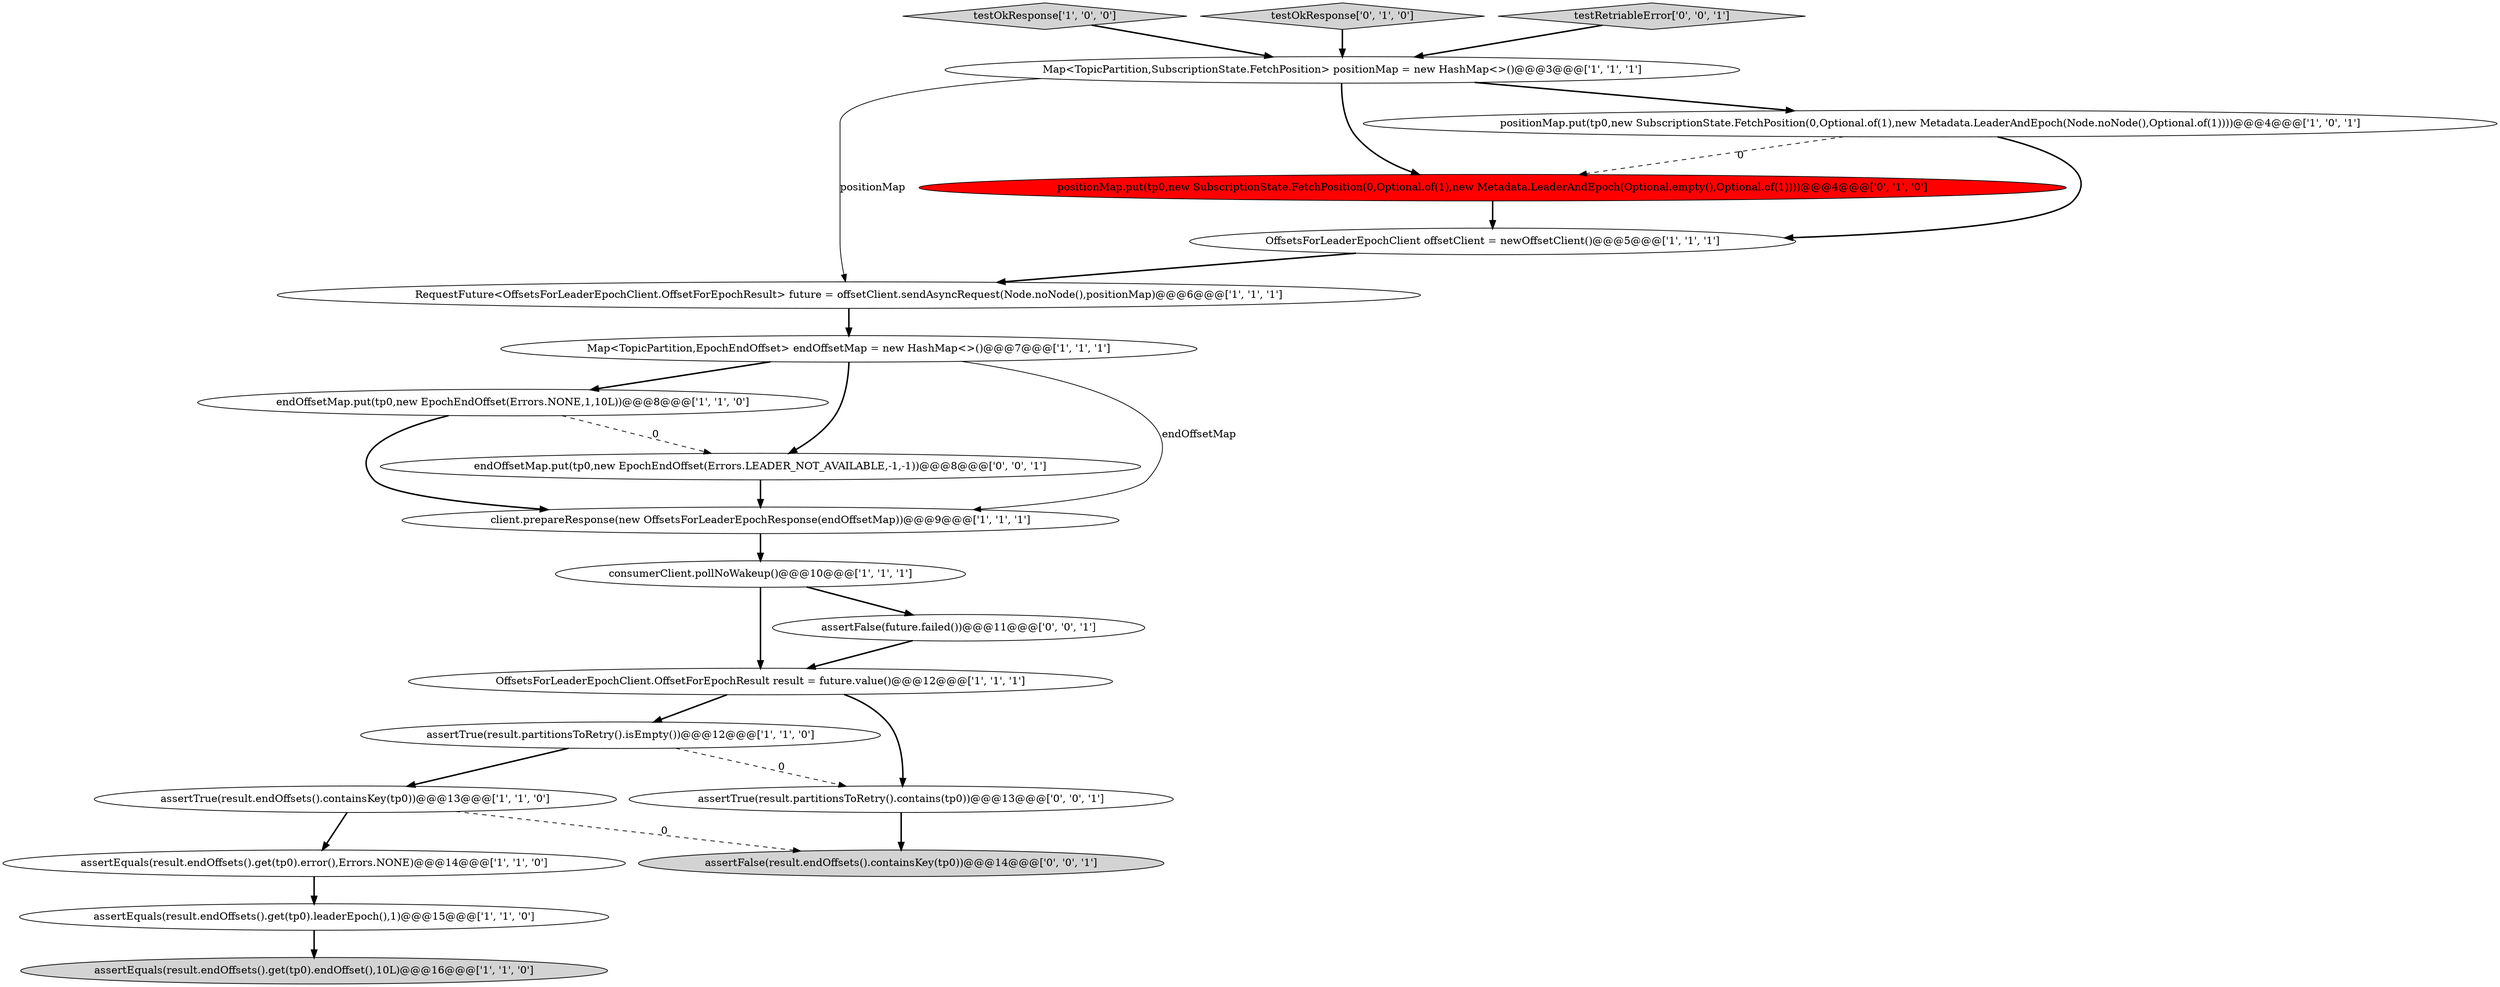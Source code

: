 digraph {
9 [style = filled, label = "consumerClient.pollNoWakeup()@@@10@@@['1', '1', '1']", fillcolor = white, shape = ellipse image = "AAA0AAABBB1BBB"];
7 [style = filled, label = "RequestFuture<OffsetsForLeaderEpochClient.OffsetForEpochResult> future = offsetClient.sendAsyncRequest(Node.noNode(),positionMap)@@@6@@@['1', '1', '1']", fillcolor = white, shape = ellipse image = "AAA0AAABBB1BBB"];
15 [style = filled, label = "positionMap.put(tp0,new SubscriptionState.FetchPosition(0,Optional.of(1),new Metadata.LeaderAndEpoch(Optional.empty(),Optional.of(1))))@@@4@@@['0', '1', '0']", fillcolor = red, shape = ellipse image = "AAA1AAABBB2BBB"];
1 [style = filled, label = "endOffsetMap.put(tp0,new EpochEndOffset(Errors.NONE,1,10L))@@@8@@@['1', '1', '0']", fillcolor = white, shape = ellipse image = "AAA0AAABBB1BBB"];
2 [style = filled, label = "assertTrue(result.endOffsets().containsKey(tp0))@@@13@@@['1', '1', '0']", fillcolor = white, shape = ellipse image = "AAA0AAABBB1BBB"];
10 [style = filled, label = "testOkResponse['1', '0', '0']", fillcolor = lightgray, shape = diamond image = "AAA0AAABBB1BBB"];
5 [style = filled, label = "OffsetsForLeaderEpochClient.OffsetForEpochResult result = future.value()@@@12@@@['1', '1', '1']", fillcolor = white, shape = ellipse image = "AAA0AAABBB1BBB"];
8 [style = filled, label = "assertEquals(result.endOffsets().get(tp0).endOffset(),10L)@@@16@@@['1', '1', '0']", fillcolor = lightgray, shape = ellipse image = "AAA0AAABBB1BBB"];
6 [style = filled, label = "positionMap.put(tp0,new SubscriptionState.FetchPosition(0,Optional.of(1),new Metadata.LeaderAndEpoch(Node.noNode(),Optional.of(1))))@@@4@@@['1', '0', '1']", fillcolor = white, shape = ellipse image = "AAA0AAABBB1BBB"];
0 [style = filled, label = "Map<TopicPartition,EpochEndOffset> endOffsetMap = new HashMap<>()@@@7@@@['1', '1', '1']", fillcolor = white, shape = ellipse image = "AAA0AAABBB1BBB"];
20 [style = filled, label = "endOffsetMap.put(tp0,new EpochEndOffset(Errors.LEADER_NOT_AVAILABLE,-1,-1))@@@8@@@['0', '0', '1']", fillcolor = white, shape = ellipse image = "AAA0AAABBB3BBB"];
16 [style = filled, label = "testOkResponse['0', '1', '0']", fillcolor = lightgray, shape = diamond image = "AAA0AAABBB2BBB"];
4 [style = filled, label = "assertTrue(result.partitionsToRetry().isEmpty())@@@12@@@['1', '1', '0']", fillcolor = white, shape = ellipse image = "AAA0AAABBB1BBB"];
11 [style = filled, label = "assertEquals(result.endOffsets().get(tp0).leaderEpoch(),1)@@@15@@@['1', '1', '0']", fillcolor = white, shape = ellipse image = "AAA0AAABBB1BBB"];
3 [style = filled, label = "assertEquals(result.endOffsets().get(tp0).error(),Errors.NONE)@@@14@@@['1', '1', '0']", fillcolor = white, shape = ellipse image = "AAA0AAABBB1BBB"];
19 [style = filled, label = "assertFalse(result.endOffsets().containsKey(tp0))@@@14@@@['0', '0', '1']", fillcolor = lightgray, shape = ellipse image = "AAA0AAABBB3BBB"];
17 [style = filled, label = "assertTrue(result.partitionsToRetry().contains(tp0))@@@13@@@['0', '0', '1']", fillcolor = white, shape = ellipse image = "AAA0AAABBB3BBB"];
14 [style = filled, label = "OffsetsForLeaderEpochClient offsetClient = newOffsetClient()@@@5@@@['1', '1', '1']", fillcolor = white, shape = ellipse image = "AAA0AAABBB1BBB"];
18 [style = filled, label = "testRetriableError['0', '0', '1']", fillcolor = lightgray, shape = diamond image = "AAA0AAABBB3BBB"];
21 [style = filled, label = "assertFalse(future.failed())@@@11@@@['0', '0', '1']", fillcolor = white, shape = ellipse image = "AAA0AAABBB3BBB"];
12 [style = filled, label = "Map<TopicPartition,SubscriptionState.FetchPosition> positionMap = new HashMap<>()@@@3@@@['1', '1', '1']", fillcolor = white, shape = ellipse image = "AAA0AAABBB1BBB"];
13 [style = filled, label = "client.prepareResponse(new OffsetsForLeaderEpochResponse(endOffsetMap))@@@9@@@['1', '1', '1']", fillcolor = white, shape = ellipse image = "AAA0AAABBB1BBB"];
2->19 [style = dashed, label="0"];
20->13 [style = bold, label=""];
15->14 [style = bold, label=""];
4->17 [style = dashed, label="0"];
2->3 [style = bold, label=""];
12->15 [style = bold, label=""];
3->11 [style = bold, label=""];
18->12 [style = bold, label=""];
7->0 [style = bold, label=""];
4->2 [style = bold, label=""];
12->6 [style = bold, label=""];
5->17 [style = bold, label=""];
1->13 [style = bold, label=""];
17->19 [style = bold, label=""];
14->7 [style = bold, label=""];
1->20 [style = dashed, label="0"];
6->14 [style = bold, label=""];
21->5 [style = bold, label=""];
0->13 [style = solid, label="endOffsetMap"];
6->15 [style = dashed, label="0"];
10->12 [style = bold, label=""];
0->1 [style = bold, label=""];
5->4 [style = bold, label=""];
9->21 [style = bold, label=""];
9->5 [style = bold, label=""];
11->8 [style = bold, label=""];
12->7 [style = solid, label="positionMap"];
0->20 [style = bold, label=""];
13->9 [style = bold, label=""];
16->12 [style = bold, label=""];
}
